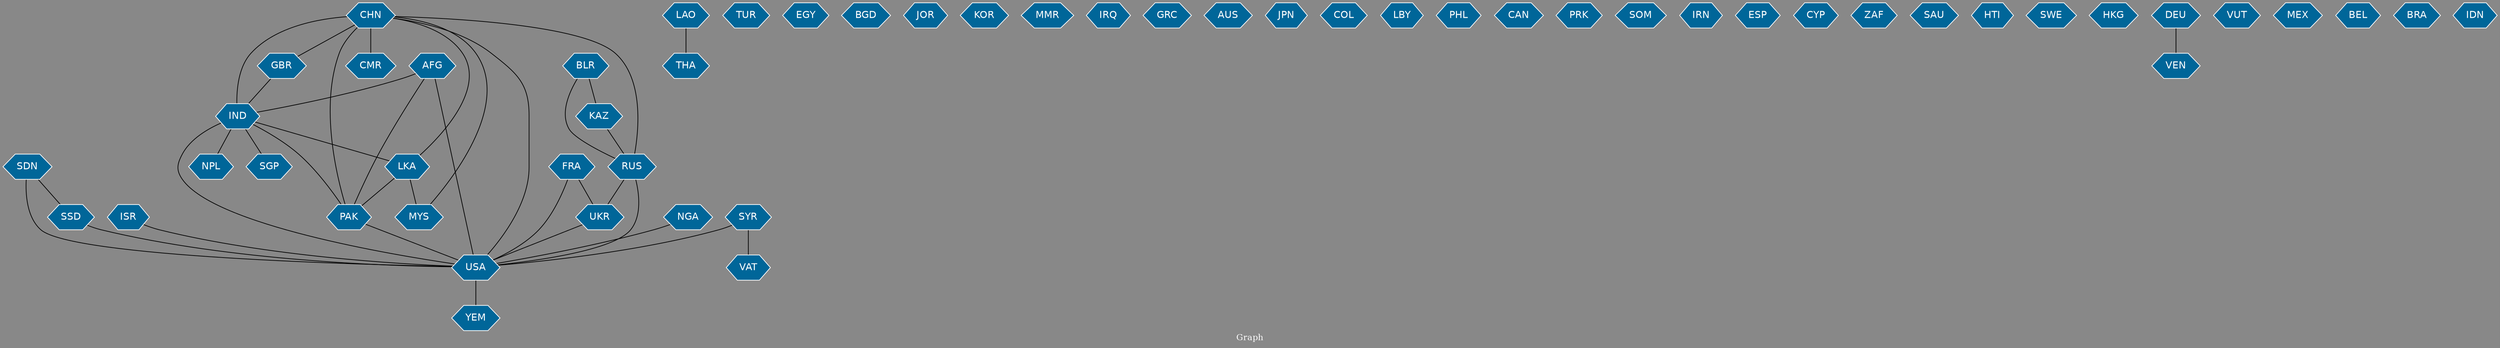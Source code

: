 // Countries together in item graph
graph {
	graph [bgcolor="#888888" fontcolor=white fontsize=12 label="Graph" outputorder=edgesfirst overlap=prism]
	node [color=white fillcolor="#006699" fontcolor=white fontname=Helvetica shape=hexagon style=filled]
	edge [arrowhead=open color=black fontcolor=white fontname=Courier fontsize=12]
		UKR [label=UKR]
		MYS [label=MYS]
		RUS [label=RUS]
		PAK [label=PAK]
		AFG [label=AFG]
		USA [label=USA]
		IND [label=IND]
		SYR [label=SYR]
		LKA [label=LKA]
		NGA [label=NGA]
		CHN [label=CHN]
		THA [label=THA]
		TUR [label=TUR]
		EGY [label=EGY]
		BGD [label=BGD]
		JOR [label=JOR]
		KOR [label=KOR]
		MMR [label=MMR]
		IRQ [label=IRQ]
		GRC [label=GRC]
		FRA [label=FRA]
		GBR [label=GBR]
		AUS [label=AUS]
		ISR [label=ISR]
		JPN [label=JPN]
		YEM [label=YEM]
		NPL [label=NPL]
		COL [label=COL]
		LBY [label=LBY]
		PHL [label=PHL]
		SGP [label=SGP]
		VAT [label=VAT]
		CAN [label=CAN]
		LAO [label=LAO]
		PRK [label=PRK]
		SOM [label=SOM]
		IRN [label=IRN]
		ESP [label=ESP]
		CYP [label=CYP]
		ZAF [label=ZAF]
		SAU [label=SAU]
		HTI [label=HTI]
		SWE [label=SWE]
		HKG [label=HKG]
		VEN [label=VEN]
		DEU [label=DEU]
		VUT [label=VUT]
		SDN [label=SDN]
		MEX [label=MEX]
		BEL [label=BEL]
		BRA [label=BRA]
		KAZ [label=KAZ]
		BLR [label=BLR]
		IDN [label=IDN]
		CMR [label=CMR]
		SSD [label=SSD]
			LKA -- PAK [weight=1]
			FRA -- USA [weight=2]
			SYR -- USA [weight=1]
			DEU -- VEN [weight=1]
			NGA -- USA [weight=6]
			IND -- PAK [weight=2]
			SYR -- VAT [weight=2]
			KAZ -- RUS [weight=1]
			PAK -- USA [weight=1]
			CHN -- USA [weight=5]
			CHN -- LKA [weight=1]
			LKA -- MYS [weight=1]
			CHN -- GBR [weight=1]
			CHN -- CMR [weight=1]
			IND -- SGP [weight=1]
			BLR -- KAZ [weight=1]
			IND -- USA [weight=7]
			CHN -- IND [weight=7]
			IND -- LKA [weight=1]
			AFG -- IND [weight=6]
			AFG -- USA [weight=6]
			GBR -- IND [weight=3]
			SSD -- USA [weight=1]
			CHN -- RUS [weight=2]
			RUS -- USA [weight=2]
			UKR -- USA [weight=1]
			RUS -- UKR [weight=12]
			ISR -- USA [weight=1]
			SDN -- SSD [weight=1]
			USA -- YEM [weight=3]
			CHN -- MYS [weight=1]
			BLR -- RUS [weight=1]
			LAO -- THA [weight=2]
			CHN -- PAK [weight=1]
			FRA -- UKR [weight=1]
			AFG -- PAK [weight=1]
			IND -- NPL [weight=1]
			SDN -- USA [weight=2]
}